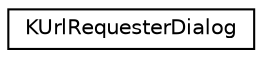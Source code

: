 digraph "Graphical Class Hierarchy"
{
  edge [fontname="Helvetica",fontsize="10",labelfontname="Helvetica",labelfontsize="10"];
  node [fontname="Helvetica",fontsize="10",shape=record];
  rankdir="LR";
  Node0 [label="KUrlRequesterDialog",height=0.2,width=0.4,color="black", fillcolor="white", style="filled",URL="$classKUrlRequesterDialog.html",tooltip="Dialog in which a user can enter a filename or url. "];
}
